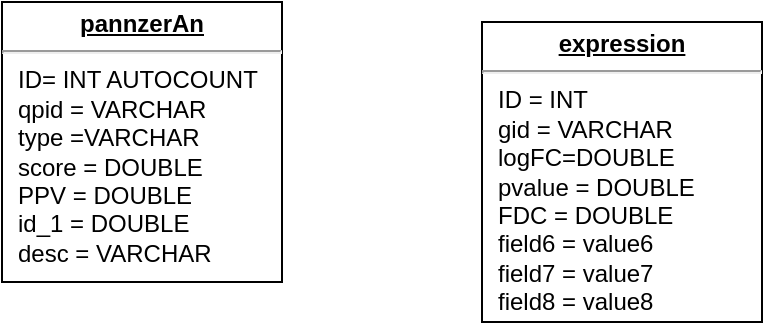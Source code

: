 <mxfile version="26.0.4">
  <diagram name="Page-1" id="a7904f86-f2b4-8e86-fa97-74104820619b">
    <mxGraphModel dx="1004" dy="634" grid="1" gridSize="10" guides="1" tooltips="1" connect="1" arrows="1" fold="1" page="1" pageScale="1" pageWidth="1100" pageHeight="850" background="none" math="0" shadow="0">
      <root>
        <mxCell id="0" />
        <mxCell id="1" parent="0" />
        <mxCell id="24794b860abc3c2d-1" value="&lt;p style=&quot;margin: 4px 0px 0px; text-align: center; text-decoration: underline;&quot;&gt;&lt;b&gt;pannzerAn&lt;/b&gt;&lt;br&gt;&lt;/p&gt;&lt;hr&gt;&lt;p style=&quot;margin: 0px ; margin-left: 8px&quot;&gt;ID= INT AUTOCOUNT&lt;br&gt;qpid = VARCHAR&lt;br&gt;type =VARCHAR&lt;/p&gt;&lt;p style=&quot;margin: 0px ; margin-left: 8px&quot;&gt;score = DOUBLE&lt;br&gt;&lt;/p&gt;&lt;p style=&quot;margin: 0px ; margin-left: 8px&quot;&gt;PPV = DOUBLE&lt;br&gt;&lt;/p&gt;&lt;p style=&quot;margin: 0px ; margin-left: 8px&quot;&gt;id_1 = DOUBLE&lt;br&gt;&lt;/p&gt;&lt;p style=&quot;margin: 0px ; margin-left: 8px&quot;&gt;desc = VARCHAR&lt;br&gt;&lt;/p&gt;" style="verticalAlign=top;align=left;overflow=fill;fontSize=12;fontFamily=Helvetica;html=1;rounded=0;shadow=0;comic=0;labelBackgroundColor=none;strokeWidth=1" parent="1" vertex="1">
          <mxGeometry x="60" y="90" width="140" height="140" as="geometry" />
        </mxCell>
        <mxCell id="24794b860abc3c2d-16" value="&lt;p style=&quot;margin: 4px 0px 0px; text-align: center; text-decoration: underline;&quot;&gt;&lt;b&gt;expression&lt;/b&gt;&lt;br&gt;&lt;/p&gt;&lt;hr&gt;&lt;p style=&quot;margin: 0px ; margin-left: 8px&quot;&gt;ID = INT &lt;br&gt;gid = VARCHAR&lt;br&gt;logFC=DOUBLE &lt;br&gt;&lt;/p&gt;&lt;p style=&quot;margin: 0px ; margin-left: 8px&quot;&gt;pvalue = DOUBLE&lt;br&gt;&lt;/p&gt;&lt;p style=&quot;margin: 0px ; margin-left: 8px&quot;&gt;FDC = DOUBLE&lt;br&gt;&lt;/p&gt;&lt;p style=&quot;margin: 0px ; margin-left: 8px&quot;&gt;field6 = value6&lt;br&gt;&lt;/p&gt;&lt;p style=&quot;margin: 0px ; margin-left: 8px&quot;&gt;field7 = value7&lt;br&gt;&lt;/p&gt;&lt;p style=&quot;margin: 0px ; margin-left: 8px&quot;&gt;field8 = value8&lt;/p&gt;" style="verticalAlign=top;align=left;overflow=fill;fontSize=12;fontFamily=Helvetica;html=1;rounded=0;shadow=0;comic=0;labelBackgroundColor=none;strokeWidth=1" parent="1" vertex="1">
          <mxGeometry x="300" y="100" width="140" height="150" as="geometry" />
        </mxCell>
      </root>
    </mxGraphModel>
  </diagram>
</mxfile>
